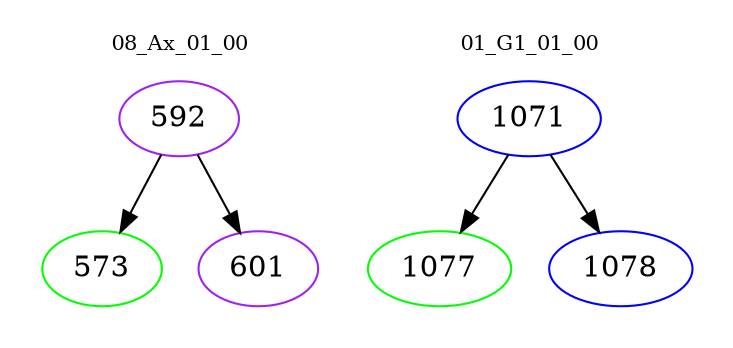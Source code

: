 digraph{
subgraph cluster_0 {
color = white
label = "08_Ax_01_00";
fontsize=10;
T0_592 [label="592", color="purple"]
T0_592 -> T0_573 [color="black"]
T0_573 [label="573", color="green"]
T0_592 -> T0_601 [color="black"]
T0_601 [label="601", color="purple"]
}
subgraph cluster_1 {
color = white
label = "01_G1_01_00";
fontsize=10;
T1_1071 [label="1071", color="blue"]
T1_1071 -> T1_1077 [color="black"]
T1_1077 [label="1077", color="green"]
T1_1071 -> T1_1078 [color="black"]
T1_1078 [label="1078", color="blue"]
}
}
